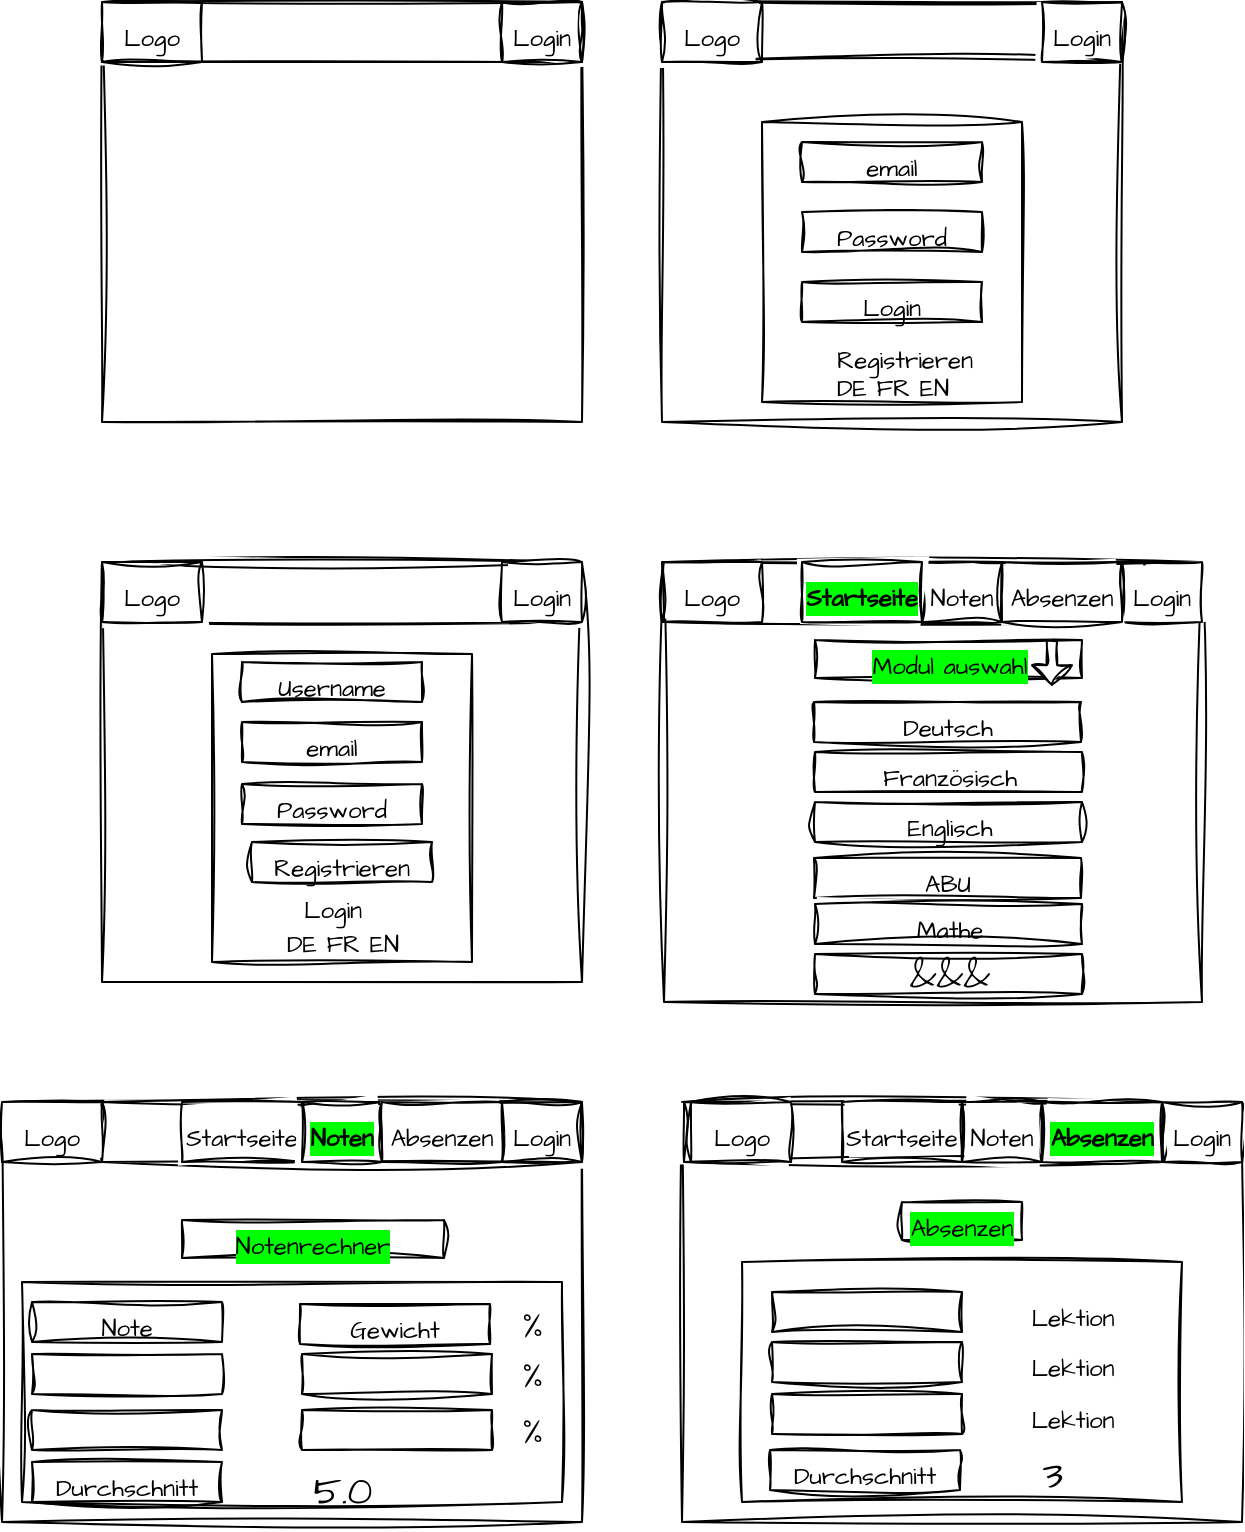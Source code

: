 <mxfile version="21.6.5" type="device">
  <diagram name="Seite-1" id="vldJ-EqdZspDW1ekzanP">
    <mxGraphModel dx="1276" dy="606" grid="1" gridSize="10" guides="1" tooltips="1" connect="1" arrows="1" fold="1" page="1" pageScale="1" pageWidth="827" pageHeight="1169" math="0" shadow="0">
      <root>
        <mxCell id="0" />
        <mxCell id="1" parent="0" />
        <mxCell id="dVyN-Xjbd-kNSb3mm1L--1" value="" style="rounded=0;whiteSpace=wrap;html=1;sketch=1;hachureGap=4;jiggle=2;curveFitting=1;fontFamily=Architects Daughter;fontSource=https%3A%2F%2Ffonts.googleapis.com%2Fcss%3Ffamily%3DArchitects%2BDaughter;fontSize=20;" parent="1" vertex="1">
          <mxGeometry x="80" y="80" width="240" height="210" as="geometry" />
        </mxCell>
        <mxCell id="dVyN-Xjbd-kNSb3mm1L--2" value="" style="rounded=0;whiteSpace=wrap;html=1;sketch=1;hachureGap=4;jiggle=2;curveFitting=1;fontFamily=Architects Daughter;fontSource=https%3A%2F%2Ffonts.googleapis.com%2Fcss%3Ffamily%3DArchitects%2BDaughter;fontSize=20;" parent="1" vertex="1">
          <mxGeometry x="80" y="80" width="240" height="30" as="geometry" />
        </mxCell>
        <mxCell id="dVyN-Xjbd-kNSb3mm1L--5" value="&lt;font style=&quot;font-size: 12px;&quot;&gt;Login&lt;/font&gt;" style="rounded=0;whiteSpace=wrap;html=1;sketch=1;hachureGap=4;jiggle=2;curveFitting=1;fontFamily=Architects Daughter;fontSource=https%3A%2F%2Ffonts.googleapis.com%2Fcss%3Ffamily%3DArchitects%2BDaughter;fontSize=20;" parent="1" vertex="1">
          <mxGeometry x="280" y="80" width="40" height="30" as="geometry" />
        </mxCell>
        <mxCell id="dVyN-Xjbd-kNSb3mm1L--7" value="" style="rounded=0;whiteSpace=wrap;html=1;sketch=1;hachureGap=4;jiggle=2;curveFitting=1;fontFamily=Architects Daughter;fontSource=https%3A%2F%2Ffonts.googleapis.com%2Fcss%3Ffamily%3DArchitects%2BDaughter;fontSize=20;" parent="1" vertex="1">
          <mxGeometry x="360" y="80" width="230" height="210" as="geometry" />
        </mxCell>
        <mxCell id="dVyN-Xjbd-kNSb3mm1L--8" value="" style="rounded=0;whiteSpace=wrap;html=1;sketch=1;hachureGap=4;jiggle=2;curveFitting=1;fontFamily=Architects Daughter;fontSource=https%3A%2F%2Ffonts.googleapis.com%2Fcss%3Ffamily%3DArchitects%2BDaughter;fontSize=20;" parent="1" vertex="1">
          <mxGeometry x="360" y="80" width="230" height="30" as="geometry" />
        </mxCell>
        <mxCell id="dVyN-Xjbd-kNSb3mm1L--10" value="&lt;font style=&quot;font-size: 12px;&quot;&gt;Login&lt;/font&gt;" style="rounded=0;whiteSpace=wrap;html=1;sketch=1;hachureGap=4;jiggle=2;curveFitting=1;fontFamily=Architects Daughter;fontSource=https%3A%2F%2Ffonts.googleapis.com%2Fcss%3Ffamily%3DArchitects%2BDaughter;fontSize=20;" parent="1" vertex="1">
          <mxGeometry x="550" y="80" width="40" height="30" as="geometry" />
        </mxCell>
        <mxCell id="dVyN-Xjbd-kNSb3mm1L--13" value="" style="rounded=0;whiteSpace=wrap;html=1;sketch=1;hachureGap=4;jiggle=2;curveFitting=1;fontFamily=Architects Daughter;fontSource=https%3A%2F%2Ffonts.googleapis.com%2Fcss%3Ffamily%3DArchitects%2BDaughter;fontSize=20;" parent="1" vertex="1">
          <mxGeometry x="410" y="140" width="130" height="140" as="geometry" />
        </mxCell>
        <mxCell id="dVyN-Xjbd-kNSb3mm1L--14" value="&lt;font style=&quot;font-size: 12px;&quot;&gt;email&lt;/font&gt;" style="rounded=0;whiteSpace=wrap;html=1;sketch=1;hachureGap=4;jiggle=2;curveFitting=1;fontFamily=Architects Daughter;fontSource=https%3A%2F%2Ffonts.googleapis.com%2Fcss%3Ffamily%3DArchitects%2BDaughter;fontSize=20;" parent="1" vertex="1">
          <mxGeometry x="430" y="150" width="90" height="20" as="geometry" />
        </mxCell>
        <mxCell id="dVyN-Xjbd-kNSb3mm1L--15" value="&lt;font style=&quot;font-size: 12px;&quot;&gt;Password&lt;/font&gt;" style="rounded=0;whiteSpace=wrap;html=1;sketch=1;hachureGap=4;jiggle=2;curveFitting=1;fontFamily=Architects Daughter;fontSource=https%3A%2F%2Ffonts.googleapis.com%2Fcss%3Ffamily%3DArchitects%2BDaughter;fontSize=20;" parent="1" vertex="1">
          <mxGeometry x="430" y="185" width="90" height="20" as="geometry" />
        </mxCell>
        <mxCell id="dVyN-Xjbd-kNSb3mm1L--16" value="&lt;font style=&quot;font-size: 12px;&quot;&gt;Login&lt;/font&gt;" style="rounded=0;whiteSpace=wrap;html=1;sketch=1;hachureGap=4;jiggle=2;curveFitting=1;fontFamily=Architects Daughter;fontSource=https%3A%2F%2Ffonts.googleapis.com%2Fcss%3Ffamily%3DArchitects%2BDaughter;fontSize=20;" parent="1" vertex="1">
          <mxGeometry x="430" y="220" width="90" height="20" as="geometry" />
        </mxCell>
        <mxCell id="dVyN-Xjbd-kNSb3mm1L--20" value="&lt;font style=&quot;font-size: 12px;&quot;&gt;Registrieren&lt;/font&gt;" style="text;html=1;align=center;verticalAlign=middle;resizable=0;points=[];autosize=1;strokeColor=none;fillColor=none;fontSize=20;fontFamily=Architects Daughter;" parent="1" vertex="1">
          <mxGeometry x="436" y="236" width="90" height="40" as="geometry" />
        </mxCell>
        <mxCell id="dVyN-Xjbd-kNSb3mm1L--21" value="" style="rounded=0;whiteSpace=wrap;html=1;sketch=1;hachureGap=4;jiggle=2;curveFitting=1;fontFamily=Architects Daughter;fontSource=https%3A%2F%2Ffonts.googleapis.com%2Fcss%3Ffamily%3DArchitects%2BDaughter;fontSize=20;" parent="1" vertex="1">
          <mxGeometry x="80" y="360" width="240" height="210" as="geometry" />
        </mxCell>
        <mxCell id="dVyN-Xjbd-kNSb3mm1L--23" value="" style="rounded=0;whiteSpace=wrap;html=1;sketch=1;hachureGap=4;jiggle=2;curveFitting=1;fontFamily=Architects Daughter;fontSource=https%3A%2F%2Ffonts.googleapis.com%2Fcss%3Ffamily%3DArchitects%2BDaughter;fontSize=20;" parent="1" vertex="1">
          <mxGeometry x="135" y="406" width="130" height="154" as="geometry" />
        </mxCell>
        <mxCell id="dVyN-Xjbd-kNSb3mm1L--24" value="" style="rounded=0;whiteSpace=wrap;html=1;sketch=1;hachureGap=4;jiggle=2;curveFitting=1;fontFamily=Architects Daughter;fontSource=https%3A%2F%2Ffonts.googleapis.com%2Fcss%3Ffamily%3DArchitects%2BDaughter;fontSize=20;" parent="1" vertex="1">
          <mxGeometry x="80" y="360" width="240" height="30" as="geometry" />
        </mxCell>
        <mxCell id="dVyN-Xjbd-kNSb3mm1L--25" value="&lt;font style=&quot;font-size: 12px;&quot;&gt;Login&lt;/font&gt;" style="rounded=0;whiteSpace=wrap;html=1;sketch=1;hachureGap=4;jiggle=2;curveFitting=1;fontFamily=Architects Daughter;fontSource=https%3A%2F%2Ffonts.googleapis.com%2Fcss%3Ffamily%3DArchitects%2BDaughter;fontSize=20;" parent="1" vertex="1">
          <mxGeometry x="280" y="360" width="40" height="30" as="geometry" />
        </mxCell>
        <mxCell id="dVyN-Xjbd-kNSb3mm1L--26" value="&lt;font style=&quot;font-size: 12px;&quot;&gt;email&lt;/font&gt;" style="rounded=0;whiteSpace=wrap;html=1;sketch=1;hachureGap=4;jiggle=2;curveFitting=1;fontFamily=Architects Daughter;fontSource=https%3A%2F%2Ffonts.googleapis.com%2Fcss%3Ffamily%3DArchitects%2BDaughter;fontSize=20;" parent="1" vertex="1">
          <mxGeometry x="150" y="440" width="90" height="20" as="geometry" />
        </mxCell>
        <mxCell id="dVyN-Xjbd-kNSb3mm1L--27" value="&lt;font style=&quot;font-size: 12px;&quot;&gt;Password&lt;/font&gt;" style="rounded=0;whiteSpace=wrap;html=1;sketch=1;hachureGap=4;jiggle=2;curveFitting=1;fontFamily=Architects Daughter;fontSource=https%3A%2F%2Ffonts.googleapis.com%2Fcss%3Ffamily%3DArchitects%2BDaughter;fontSize=20;" parent="1" vertex="1">
          <mxGeometry x="150" y="471" width="90" height="20" as="geometry" />
        </mxCell>
        <mxCell id="dVyN-Xjbd-kNSb3mm1L--28" value="&lt;font style=&quot;font-size: 12px;&quot;&gt;Username&lt;/font&gt;" style="rounded=0;whiteSpace=wrap;html=1;sketch=1;hachureGap=4;jiggle=2;curveFitting=1;fontFamily=Architects Daughter;fontSource=https%3A%2F%2Ffonts.googleapis.com%2Fcss%3Ffamily%3DArchitects%2BDaughter;fontSize=20;" parent="1" vertex="1">
          <mxGeometry x="150" y="410" width="90" height="20" as="geometry" />
        </mxCell>
        <mxCell id="dVyN-Xjbd-kNSb3mm1L--31" value="&lt;font style=&quot;font-size: 12px;&quot;&gt;Registrieren&lt;/font&gt;" style="rounded=0;whiteSpace=wrap;html=1;sketch=1;hachureGap=4;jiggle=2;curveFitting=1;fontFamily=Architects Daughter;fontSource=https%3A%2F%2Ffonts.googleapis.com%2Fcss%3Ffamily%3DArchitects%2BDaughter;fontSize=20;" parent="1" vertex="1">
          <mxGeometry x="155" y="500" width="90" height="20" as="geometry" />
        </mxCell>
        <mxCell id="dVyN-Xjbd-kNSb3mm1L--32" value="&lt;font style=&quot;font-size: 12px;&quot;&gt;Login&lt;/font&gt;" style="text;html=1;align=center;verticalAlign=middle;resizable=0;points=[];autosize=1;strokeColor=none;fillColor=none;fontSize=20;fontFamily=Architects Daughter;" parent="1" vertex="1">
          <mxGeometry x="170" y="511" width="50" height="40" as="geometry" />
        </mxCell>
        <mxCell id="dVyN-Xjbd-kNSb3mm1L--33" value="" style="rounded=0;whiteSpace=wrap;html=1;sketch=1;hachureGap=4;jiggle=2;curveFitting=1;fontFamily=Architects Daughter;fontSource=https%3A%2F%2Ffonts.googleapis.com%2Fcss%3Ffamily%3DArchitects%2BDaughter;fontSize=20;" parent="1" vertex="1">
          <mxGeometry x="361" y="360" width="269" height="220" as="geometry" />
        </mxCell>
        <mxCell id="dVyN-Xjbd-kNSb3mm1L--34" value="" style="rounded=0;whiteSpace=wrap;html=1;sketch=1;hachureGap=4;jiggle=2;curveFitting=1;fontFamily=Architects Daughter;fontSource=https%3A%2F%2Ffonts.googleapis.com%2Fcss%3Ffamily%3DArchitects%2BDaughter;fontSize=20;" parent="1" vertex="1">
          <mxGeometry x="361" y="360" width="240" height="30" as="geometry" />
        </mxCell>
        <mxCell id="dVyN-Xjbd-kNSb3mm1L--35" value="&lt;font style=&quot;font-size: 12px;&quot;&gt;Login&lt;/font&gt;" style="rounded=0;whiteSpace=wrap;html=1;sketch=1;hachureGap=4;jiggle=2;curveFitting=1;fontFamily=Architects Daughter;fontSource=https%3A%2F%2Ffonts.googleapis.com%2Fcss%3Ffamily%3DArchitects%2BDaughter;fontSize=20;" parent="1" vertex="1">
          <mxGeometry x="590" y="360" width="40" height="30" as="geometry" />
        </mxCell>
        <mxCell id="dVyN-Xjbd-kNSb3mm1L--38" value="&lt;font style=&quot;font-size: 12px; background-color: rgb(0, 255, 0);&quot;&gt;Modul auswahl&lt;/font&gt;" style="rounded=0;whiteSpace=wrap;html=1;sketch=1;hachureGap=4;jiggle=2;curveFitting=1;fontFamily=Architects Daughter;fontSource=https%3A%2F%2Ffonts.googleapis.com%2Fcss%3Ffamily%3DArchitects%2BDaughter;fontSize=20;" parent="1" vertex="1">
          <mxGeometry x="436.5" y="399" width="133.5" height="19" as="geometry" />
        </mxCell>
        <mxCell id="dVyN-Xjbd-kNSb3mm1L--39" value="" style="rounded=0;whiteSpace=wrap;html=1;sketch=1;hachureGap=4;jiggle=2;curveFitting=1;fontFamily=Architects Daughter;fontSource=https%3A%2F%2Ffonts.googleapis.com%2Fcss%3Ffamily%3DArchitects%2BDaughter;fontSize=20;" parent="1" vertex="1">
          <mxGeometry x="30" y="630" width="290" height="210" as="geometry" />
        </mxCell>
        <mxCell id="dVyN-Xjbd-kNSb3mm1L--40" value="" style="rounded=0;whiteSpace=wrap;html=1;sketch=1;hachureGap=4;jiggle=2;curveFitting=1;fontFamily=Architects Daughter;fontSource=https%3A%2F%2Ffonts.googleapis.com%2Fcss%3Ffamily%3DArchitects%2BDaughter;fontSize=20;" parent="1" vertex="1">
          <mxGeometry x="80" y="630" width="240" height="30" as="geometry" />
        </mxCell>
        <mxCell id="dVyN-Xjbd-kNSb3mm1L--41" value="&lt;font style=&quot;font-size: 12px;&quot;&gt;Login&lt;/font&gt;" style="rounded=0;whiteSpace=wrap;html=1;sketch=1;hachureGap=4;jiggle=2;curveFitting=1;fontFamily=Architects Daughter;fontSource=https%3A%2F%2Ffonts.googleapis.com%2Fcss%3Ffamily%3DArchitects%2BDaughter;fontSize=20;" parent="1" vertex="1">
          <mxGeometry x="280" y="630" width="40" height="30" as="geometry" />
        </mxCell>
        <mxCell id="dVyN-Xjbd-kNSb3mm1L--42" value="" style="rounded=0;whiteSpace=wrap;html=1;sketch=1;hachureGap=4;jiggle=2;curveFitting=1;fontFamily=Architects Daughter;fontSource=https%3A%2F%2Ffonts.googleapis.com%2Fcss%3Ffamily%3DArchitects%2BDaughter;fontSize=20;" parent="1" vertex="1">
          <mxGeometry x="370" y="630" width="280" height="210" as="geometry" />
        </mxCell>
        <mxCell id="dVyN-Xjbd-kNSb3mm1L--44" value="" style="rounded=0;whiteSpace=wrap;html=1;sketch=1;hachureGap=4;jiggle=2;curveFitting=1;fontFamily=Architects Daughter;fontSource=https%3A%2F%2Ffonts.googleapis.com%2Fcss%3Ffamily%3DArchitects%2BDaughter;fontSize=20;" parent="1" vertex="1">
          <mxGeometry x="371" y="630" width="240" height="30" as="geometry" />
        </mxCell>
        <mxCell id="dVyN-Xjbd-kNSb3mm1L--47" value="&lt;font style=&quot;font-size: 12px;&quot;&gt;Login&lt;/font&gt;" style="rounded=0;whiteSpace=wrap;html=1;sketch=1;hachureGap=4;jiggle=2;curveFitting=1;fontFamily=Architects Daughter;fontSource=https%3A%2F%2Ffonts.googleapis.com%2Fcss%3Ffamily%3DArchitects%2BDaughter;fontSize=20;" parent="1" vertex="1">
          <mxGeometry x="610" y="630" width="40" height="30" as="geometry" />
        </mxCell>
        <mxCell id="dVyN-Xjbd-kNSb3mm1L--48" value="&lt;font style=&quot;font-size: 12px; background-color: rgb(0, 255, 0);&quot;&gt;Absenzen&lt;/font&gt;" style="rounded=0;whiteSpace=wrap;html=1;sketch=1;hachureGap=4;jiggle=2;curveFitting=1;fontFamily=Architects Daughter;fontSource=https%3A%2F%2Ffonts.googleapis.com%2Fcss%3Ffamily%3DArchitects%2BDaughter;fontSize=20;" parent="1" vertex="1">
          <mxGeometry x="480" y="680" width="60" height="19" as="geometry" />
        </mxCell>
        <mxCell id="dVyN-Xjbd-kNSb3mm1L--53" value="" style="rounded=0;whiteSpace=wrap;html=1;sketch=1;hachureGap=4;jiggle=2;curveFitting=1;fontFamily=Architects Daughter;fontSource=https%3A%2F%2Ffonts.googleapis.com%2Fcss%3Ffamily%3DArchitects%2BDaughter;fontSize=20;" parent="1" vertex="1">
          <mxGeometry x="40" y="720" width="270" height="110" as="geometry" />
        </mxCell>
        <mxCell id="dVyN-Xjbd-kNSb3mm1L--54" value="" style="rounded=0;whiteSpace=wrap;html=1;sketch=1;hachureGap=4;jiggle=2;curveFitting=1;fontFamily=Architects Daughter;fontSource=https%3A%2F%2Ffonts.googleapis.com%2Fcss%3Ffamily%3DArchitects%2BDaughter;fontSize=20;" parent="1" vertex="1">
          <mxGeometry x="400" y="710" width="220" height="120" as="geometry" />
        </mxCell>
        <mxCell id="dVyN-Xjbd-kNSb3mm1L--55" value="&lt;font style=&quot;font-size: 12px; background-color: rgb(0, 255, 0);&quot;&gt;Notenrechner&lt;/font&gt;" style="rounded=0;whiteSpace=wrap;html=1;sketch=1;hachureGap=4;jiggle=2;curveFitting=1;fontFamily=Architects Daughter;fontSource=https%3A%2F%2Ffonts.googleapis.com%2Fcss%3Ffamily%3DArchitects%2BDaughter;fontSize=20;" parent="1" vertex="1">
          <mxGeometry x="120" y="689" width="131" height="19" as="geometry" />
        </mxCell>
        <mxCell id="YeKcsh7KB8F2x5Zqoop8-1" value="&lt;font style=&quot;font-size: 12px;&quot;&gt;Logo&lt;/font&gt;" style="rounded=0;whiteSpace=wrap;html=1;sketch=1;hachureGap=4;jiggle=2;curveFitting=1;fontFamily=Architects Daughter;fontSource=https%3A%2F%2Ffonts.googleapis.com%2Fcss%3Ffamily%3DArchitects%2BDaughter;fontSize=20;" vertex="1" parent="1">
          <mxGeometry x="80" y="80" width="50" height="30" as="geometry" />
        </mxCell>
        <mxCell id="YeKcsh7KB8F2x5Zqoop8-2" value="&lt;font style=&quot;font-size: 12px;&quot;&gt;Logo&lt;/font&gt;" style="rounded=0;whiteSpace=wrap;html=1;sketch=1;hachureGap=4;jiggle=2;curveFitting=1;fontFamily=Architects Daughter;fontSource=https%3A%2F%2Ffonts.googleapis.com%2Fcss%3Ffamily%3DArchitects%2BDaughter;fontSize=20;" vertex="1" parent="1">
          <mxGeometry x="360" y="80" width="50" height="30" as="geometry" />
        </mxCell>
        <mxCell id="YeKcsh7KB8F2x5Zqoop8-4" value="&lt;font style=&quot;font-size: 12px;&quot;&gt;Logo&lt;/font&gt;" style="rounded=0;whiteSpace=wrap;html=1;sketch=1;hachureGap=4;jiggle=2;curveFitting=1;fontFamily=Architects Daughter;fontSource=https%3A%2F%2Ffonts.googleapis.com%2Fcss%3Ffamily%3DArchitects%2BDaughter;fontSize=20;" vertex="1" parent="1">
          <mxGeometry x="80" y="360" width="50" height="30" as="geometry" />
        </mxCell>
        <mxCell id="YeKcsh7KB8F2x5Zqoop8-5" value="&lt;font style=&quot;font-size: 12px;&quot;&gt;Logo&lt;/font&gt;" style="rounded=0;whiteSpace=wrap;html=1;sketch=1;hachureGap=4;jiggle=2;curveFitting=1;fontFamily=Architects Daughter;fontSource=https%3A%2F%2Ffonts.googleapis.com%2Fcss%3Ffamily%3DArchitects%2BDaughter;fontSize=20;" vertex="1" parent="1">
          <mxGeometry x="360" y="360" width="50" height="30" as="geometry" />
        </mxCell>
        <mxCell id="YeKcsh7KB8F2x5Zqoop8-6" value="&lt;font style=&quot;font-size: 12px;&quot;&gt;Logo&lt;/font&gt;" style="rounded=0;whiteSpace=wrap;html=1;sketch=1;hachureGap=4;jiggle=2;curveFitting=1;fontFamily=Architects Daughter;fontSource=https%3A%2F%2Ffonts.googleapis.com%2Fcss%3Ffamily%3DArchitects%2BDaughter;fontSize=20;" vertex="1" parent="1">
          <mxGeometry x="30" y="630" width="50" height="30" as="geometry" />
        </mxCell>
        <mxCell id="YeKcsh7KB8F2x5Zqoop8-7" value="&lt;font style=&quot;font-size: 12px;&quot;&gt;Logo&lt;/font&gt;" style="rounded=0;whiteSpace=wrap;html=1;sketch=1;hachureGap=4;jiggle=2;curveFitting=1;fontFamily=Architects Daughter;fontSource=https%3A%2F%2Ffonts.googleapis.com%2Fcss%3Ffamily%3DArchitects%2BDaughter;fontSize=20;" vertex="1" parent="1">
          <mxGeometry x="374.5" y="630" width="50" height="30" as="geometry" />
        </mxCell>
        <mxCell id="YeKcsh7KB8F2x5Zqoop8-11" value="&lt;font style=&quot;font-size: 12px;&quot;&gt;Absenzen&lt;/font&gt;" style="rounded=0;whiteSpace=wrap;html=1;sketch=1;hachureGap=4;jiggle=2;curveFitting=1;fontFamily=Architects Daughter;fontSource=https%3A%2F%2Ffonts.googleapis.com%2Fcss%3Ffamily%3DArchitects%2BDaughter;fontSize=20;" vertex="1" parent="1">
          <mxGeometry x="530" y="360" width="60" height="30" as="geometry" />
        </mxCell>
        <mxCell id="YeKcsh7KB8F2x5Zqoop8-12" value="&lt;font style=&quot;font-size: 12px;&quot;&gt;Noten&lt;/font&gt;" style="rounded=0;whiteSpace=wrap;html=1;sketch=1;hachureGap=4;jiggle=2;curveFitting=1;fontFamily=Architects Daughter;fontSource=https%3A%2F%2Ffonts.googleapis.com%2Fcss%3Ffamily%3DArchitects%2BDaughter;fontSize=20;" vertex="1" parent="1">
          <mxGeometry x="490" y="360" width="40" height="30" as="geometry" />
        </mxCell>
        <mxCell id="YeKcsh7KB8F2x5Zqoop8-13" value="&lt;font style=&quot;font-size: 12px;&quot;&gt;Startseite&lt;/font&gt;" style="rounded=0;whiteSpace=wrap;html=1;sketch=1;hachureGap=4;jiggle=2;curveFitting=1;fontFamily=Architects Daughter;fontSource=https%3A%2F%2Ffonts.googleapis.com%2Fcss%3Ffamily%3DArchitects%2BDaughter;fontSize=20;" vertex="1" parent="1">
          <mxGeometry x="120" y="630" width="60" height="30" as="geometry" />
        </mxCell>
        <mxCell id="YeKcsh7KB8F2x5Zqoop8-14" value="&lt;font style=&quot;font-size: 12px;&quot;&gt;&lt;b style=&quot;background-color: rgb(0, 255, 0);&quot;&gt;Absenzen&lt;/b&gt;&lt;/font&gt;" style="rounded=0;whiteSpace=wrap;html=1;sketch=1;hachureGap=4;jiggle=2;curveFitting=1;fontFamily=Architects Daughter;fontSource=https%3A%2F%2Ffonts.googleapis.com%2Fcss%3Ffamily%3DArchitects%2BDaughter;fontSize=20;" vertex="1" parent="1">
          <mxGeometry x="550" y="630" width="60" height="30" as="geometry" />
        </mxCell>
        <mxCell id="YeKcsh7KB8F2x5Zqoop8-15" value="&lt;font style=&quot;font-size: 12px;&quot;&gt;&lt;b style=&quot;background-color: rgb(0, 255, 0);&quot;&gt;Noten&lt;/b&gt;&lt;/font&gt;" style="rounded=0;whiteSpace=wrap;html=1;sketch=1;hachureGap=4;jiggle=2;curveFitting=1;fontFamily=Architects Daughter;fontSource=https%3A%2F%2Ffonts.googleapis.com%2Fcss%3Ffamily%3DArchitects%2BDaughter;fontSize=20;" vertex="1" parent="1">
          <mxGeometry x="180" y="630" width="40" height="30" as="geometry" />
        </mxCell>
        <mxCell id="YeKcsh7KB8F2x5Zqoop8-16" value="&lt;font style=&quot;font-size: 12px;&quot;&gt;Startseite&lt;/font&gt;" style="rounded=0;whiteSpace=wrap;html=1;sketch=1;hachureGap=4;jiggle=2;curveFitting=1;fontFamily=Architects Daughter;fontSource=https%3A%2F%2Ffonts.googleapis.com%2Fcss%3Ffamily%3DArchitects%2BDaughter;fontSize=20;" vertex="1" parent="1">
          <mxGeometry x="450" y="630" width="60" height="30" as="geometry" />
        </mxCell>
        <mxCell id="YeKcsh7KB8F2x5Zqoop8-18" value="&lt;font style=&quot;font-size: 12px;&quot;&gt;Absenzen&lt;/font&gt;" style="rounded=0;whiteSpace=wrap;html=1;sketch=1;hachureGap=4;jiggle=2;curveFitting=1;fontFamily=Architects Daughter;fontSource=https%3A%2F%2Ffonts.googleapis.com%2Fcss%3Ffamily%3DArchitects%2BDaughter;fontSize=20;" vertex="1" parent="1">
          <mxGeometry x="220" y="630" width="60" height="30" as="geometry" />
        </mxCell>
        <mxCell id="YeKcsh7KB8F2x5Zqoop8-19" value="&lt;font style=&quot;font-size: 12px;&quot;&gt;Noten&lt;/font&gt;" style="rounded=0;whiteSpace=wrap;html=1;sketch=1;hachureGap=4;jiggle=2;curveFitting=1;fontFamily=Architects Daughter;fontSource=https%3A%2F%2Ffonts.googleapis.com%2Fcss%3Ffamily%3DArchitects%2BDaughter;fontSize=20;" vertex="1" parent="1">
          <mxGeometry x="510" y="630" width="40" height="30" as="geometry" />
        </mxCell>
        <mxCell id="YeKcsh7KB8F2x5Zqoop8-20" value="&lt;font style=&quot;font-size: 12px;&quot;&gt;&lt;b style=&quot;background-color: rgb(0, 255, 0);&quot;&gt;Startseite&lt;/b&gt;&lt;/font&gt;" style="rounded=0;whiteSpace=wrap;html=1;sketch=1;hachureGap=4;jiggle=2;curveFitting=1;fontFamily=Architects Daughter;fontSource=https%3A%2F%2Ffonts.googleapis.com%2Fcss%3Ffamily%3DArchitects%2BDaughter;fontSize=20;" vertex="1" parent="1">
          <mxGeometry x="430" y="360" width="60" height="30" as="geometry" />
        </mxCell>
        <mxCell id="YeKcsh7KB8F2x5Zqoop8-25" value="" style="shape=singleArrow;direction=south;whiteSpace=wrap;html=1;sketch=1;hachureGap=4;jiggle=2;curveFitting=1;fontFamily=Architects Daughter;fontSource=https%3A%2F%2Ffonts.googleapis.com%2Fcss%3Ffamily%3DArchitects%2BDaughter;fontSize=20;arrowWidth=0.26;arrowSize=0.45;" vertex="1" parent="1">
          <mxGeometry x="545" y="399.5" width="20" height="22" as="geometry" />
        </mxCell>
        <mxCell id="YeKcsh7KB8F2x5Zqoop8-27" value="&lt;font style=&quot;font-size: 12px;&quot;&gt;Note&lt;/font&gt;" style="rounded=0;whiteSpace=wrap;html=1;sketch=1;hachureGap=4;jiggle=2;curveFitting=1;fontFamily=Architects Daughter;fontSource=https%3A%2F%2Ffonts.googleapis.com%2Fcss%3Ffamily%3DArchitects%2BDaughter;fontSize=20;" vertex="1" parent="1">
          <mxGeometry x="45" y="730" width="95" height="20" as="geometry" />
        </mxCell>
        <mxCell id="YeKcsh7KB8F2x5Zqoop8-28" value="&lt;font style=&quot;font-size: 12px;&quot;&gt;Gewicht&lt;/font&gt;" style="rounded=0;whiteSpace=wrap;html=1;sketch=1;hachureGap=4;jiggle=2;curveFitting=1;fontFamily=Architects Daughter;fontSource=https%3A%2F%2Ffonts.googleapis.com%2Fcss%3Ffamily%3DArchitects%2BDaughter;fontSize=20;" vertex="1" parent="1">
          <mxGeometry x="179" y="731" width="95" height="20" as="geometry" />
        </mxCell>
        <mxCell id="YeKcsh7KB8F2x5Zqoop8-29" value="" style="rounded=0;whiteSpace=wrap;html=1;sketch=1;hachureGap=4;jiggle=2;curveFitting=1;fontFamily=Architects Daughter;fontSource=https%3A%2F%2Ffonts.googleapis.com%2Fcss%3Ffamily%3DArchitects%2BDaughter;fontSize=20;" vertex="1" parent="1">
          <mxGeometry x="45" y="756" width="95" height="20" as="geometry" />
        </mxCell>
        <mxCell id="YeKcsh7KB8F2x5Zqoop8-30" value="" style="rounded=0;whiteSpace=wrap;html=1;sketch=1;hachureGap=4;jiggle=2;curveFitting=1;fontFamily=Architects Daughter;fontSource=https%3A%2F%2Ffonts.googleapis.com%2Fcss%3Ffamily%3DArchitects%2BDaughter;fontSize=20;" vertex="1" parent="1">
          <mxGeometry x="180" y="756" width="95" height="20" as="geometry" />
        </mxCell>
        <mxCell id="YeKcsh7KB8F2x5Zqoop8-31" value="" style="rounded=0;whiteSpace=wrap;html=1;sketch=1;hachureGap=4;jiggle=2;curveFitting=1;fontFamily=Architects Daughter;fontSource=https%3A%2F%2Ffonts.googleapis.com%2Fcss%3Ffamily%3DArchitects%2BDaughter;fontSize=20;" vertex="1" parent="1">
          <mxGeometry x="45" y="784" width="95" height="20" as="geometry" />
        </mxCell>
        <mxCell id="YeKcsh7KB8F2x5Zqoop8-32" value="" style="rounded=0;whiteSpace=wrap;html=1;sketch=1;hachureGap=4;jiggle=2;curveFitting=1;fontFamily=Architects Daughter;fontSource=https%3A%2F%2Ffonts.googleapis.com%2Fcss%3Ffamily%3DArchitects%2BDaughter;fontSize=20;" vertex="1" parent="1">
          <mxGeometry x="180" y="784" width="95" height="20" as="geometry" />
        </mxCell>
        <mxCell id="YeKcsh7KB8F2x5Zqoop8-33" value="&lt;font style=&quot;font-size: 12px;&quot;&gt;Durchschnitt&lt;/font&gt;" style="rounded=0;whiteSpace=wrap;html=1;sketch=1;hachureGap=4;jiggle=2;curveFitting=1;fontFamily=Architects Daughter;fontSource=https%3A%2F%2Ffonts.googleapis.com%2Fcss%3Ffamily%3DArchitects%2BDaughter;fontSize=20;" vertex="1" parent="1">
          <mxGeometry x="45" y="810" width="95" height="20" as="geometry" />
        </mxCell>
        <mxCell id="YeKcsh7KB8F2x5Zqoop8-35" value="5.0" style="text;html=1;align=center;verticalAlign=middle;resizable=0;points=[];autosize=1;strokeColor=none;fillColor=none;fontSize=20;fontFamily=Architects Daughter;" vertex="1" parent="1">
          <mxGeometry x="175" y="804" width="50" height="40" as="geometry" />
        </mxCell>
        <mxCell id="YeKcsh7KB8F2x5Zqoop8-38" value="%" style="text;html=1;align=center;verticalAlign=middle;resizable=0;points=[];autosize=1;strokeColor=none;fillColor=none;fontSize=20;fontFamily=Architects Daughter;" vertex="1" parent="1">
          <mxGeometry x="280" y="774" width="30" height="40" as="geometry" />
        </mxCell>
        <mxCell id="YeKcsh7KB8F2x5Zqoop8-39" value="%" style="text;html=1;align=center;verticalAlign=middle;resizable=0;points=[];autosize=1;strokeColor=none;fillColor=none;fontSize=20;fontFamily=Architects Daughter;" vertex="1" parent="1">
          <mxGeometry x="280" y="721" width="30" height="40" as="geometry" />
        </mxCell>
        <mxCell id="YeKcsh7KB8F2x5Zqoop8-40" value="%" style="text;html=1;align=center;verticalAlign=middle;resizable=0;points=[];autosize=1;strokeColor=none;fillColor=none;fontSize=20;fontFamily=Architects Daughter;" vertex="1" parent="1">
          <mxGeometry x="280" y="746" width="30" height="40" as="geometry" />
        </mxCell>
        <mxCell id="YeKcsh7KB8F2x5Zqoop8-41" value="" style="rounded=0;whiteSpace=wrap;html=1;sketch=1;hachureGap=4;jiggle=2;curveFitting=1;fontFamily=Architects Daughter;fontSource=https%3A%2F%2Ffonts.googleapis.com%2Fcss%3Ffamily%3DArchitects%2BDaughter;fontSize=20;" vertex="1" parent="1">
          <mxGeometry x="415" y="725" width="95" height="20" as="geometry" />
        </mxCell>
        <mxCell id="YeKcsh7KB8F2x5Zqoop8-42" value="&lt;font style=&quot;font-size: 12px;&quot;&gt;Lektion&lt;/font&gt;" style="text;html=1;align=center;verticalAlign=middle;resizable=0;points=[];autosize=1;strokeColor=none;fillColor=none;fontSize=20;fontFamily=Architects Daughter;" vertex="1" parent="1">
          <mxGeometry x="530" y="715" width="70" height="40" as="geometry" />
        </mxCell>
        <mxCell id="YeKcsh7KB8F2x5Zqoop8-43" value="&lt;font style=&quot;font-size: 12px;&quot;&gt;Lektion&lt;/font&gt;" style="text;html=1;align=center;verticalAlign=middle;resizable=0;points=[];autosize=1;strokeColor=none;fillColor=none;fontSize=20;fontFamily=Architects Daughter;" vertex="1" parent="1">
          <mxGeometry x="530" y="766" width="70" height="40" as="geometry" />
        </mxCell>
        <mxCell id="YeKcsh7KB8F2x5Zqoop8-44" value="" style="rounded=0;whiteSpace=wrap;html=1;sketch=1;hachureGap=4;jiggle=2;curveFitting=1;fontFamily=Architects Daughter;fontSource=https%3A%2F%2Ffonts.googleapis.com%2Fcss%3Ffamily%3DArchitects%2BDaughter;fontSize=20;" vertex="1" parent="1">
          <mxGeometry x="415" y="750" width="95" height="20" as="geometry" />
        </mxCell>
        <mxCell id="YeKcsh7KB8F2x5Zqoop8-45" value="" style="rounded=0;whiteSpace=wrap;html=1;sketch=1;hachureGap=4;jiggle=2;curveFitting=1;fontFamily=Architects Daughter;fontSource=https%3A%2F%2Ffonts.googleapis.com%2Fcss%3Ffamily%3DArchitects%2BDaughter;fontSize=20;" vertex="1" parent="1">
          <mxGeometry x="415" y="776" width="95" height="20" as="geometry" />
        </mxCell>
        <mxCell id="YeKcsh7KB8F2x5Zqoop8-47" value="&lt;font style=&quot;font-size: 12px;&quot;&gt;Durchschnitt&lt;/font&gt;" style="rounded=0;whiteSpace=wrap;html=1;sketch=1;hachureGap=4;jiggle=2;curveFitting=1;fontFamily=Architects Daughter;fontSource=https%3A%2F%2Ffonts.googleapis.com%2Fcss%3Ffamily%3DArchitects%2BDaughter;fontSize=20;" vertex="1" parent="1">
          <mxGeometry x="414" y="804" width="95" height="20" as="geometry" />
        </mxCell>
        <mxCell id="YeKcsh7KB8F2x5Zqoop8-48" value="&lt;font style=&quot;font-size: 12px;&quot;&gt;Lektion&lt;/font&gt;" style="text;html=1;align=center;verticalAlign=middle;resizable=0;points=[];autosize=1;strokeColor=none;fillColor=none;fontSize=20;fontFamily=Architects Daughter;" vertex="1" parent="1">
          <mxGeometry x="530" y="740" width="70" height="40" as="geometry" />
        </mxCell>
        <mxCell id="YeKcsh7KB8F2x5Zqoop8-49" value="3" style="text;html=1;align=center;verticalAlign=middle;resizable=0;points=[];autosize=1;strokeColor=none;fillColor=none;fontSize=20;fontFamily=Architects Daughter;" vertex="1" parent="1">
          <mxGeometry x="540" y="796" width="30" height="40" as="geometry" />
        </mxCell>
        <mxCell id="YeKcsh7KB8F2x5Zqoop8-56" value="&lt;font style=&quot;font-size: 12px;&quot;&gt;Deutsch&lt;/font&gt;" style="rounded=0;whiteSpace=wrap;html=1;sketch=1;hachureGap=4;jiggle=2;curveFitting=1;fontFamily=Architects Daughter;fontSource=https%3A%2F%2Ffonts.googleapis.com%2Fcss%3Ffamily%3DArchitects%2BDaughter;fontSize=20;" vertex="1" parent="1">
          <mxGeometry x="436" y="430" width="133.5" height="20" as="geometry" />
        </mxCell>
        <mxCell id="YeKcsh7KB8F2x5Zqoop8-60" value="&lt;font style=&quot;font-size: 12px;&quot;&gt;Französisch&lt;/font&gt;" style="rounded=0;whiteSpace=wrap;html=1;sketch=1;hachureGap=4;jiggle=2;curveFitting=1;fontFamily=Architects Daughter;fontSource=https%3A%2F%2Ffonts.googleapis.com%2Fcss%3Ffamily%3DArchitects%2BDaughter;fontSize=20;" vertex="1" parent="1">
          <mxGeometry x="436.5" y="455" width="133.5" height="20" as="geometry" />
        </mxCell>
        <mxCell id="YeKcsh7KB8F2x5Zqoop8-61" value="&lt;font style=&quot;font-size: 12px;&quot;&gt;Englisch&lt;/font&gt;" style="rounded=0;whiteSpace=wrap;html=1;sketch=1;hachureGap=4;jiggle=2;curveFitting=1;fontFamily=Architects Daughter;fontSource=https%3A%2F%2Ffonts.googleapis.com%2Fcss%3Ffamily%3DArchitects%2BDaughter;fontSize=20;" vertex="1" parent="1">
          <mxGeometry x="436.5" y="480" width="133.5" height="20" as="geometry" />
        </mxCell>
        <mxCell id="YeKcsh7KB8F2x5Zqoop8-62" value="&lt;font style=&quot;font-size: 12px;&quot;&gt;ABU&lt;/font&gt;" style="rounded=0;whiteSpace=wrap;html=1;sketch=1;hachureGap=4;jiggle=2;curveFitting=1;fontFamily=Architects Daughter;fontSource=https%3A%2F%2Ffonts.googleapis.com%2Fcss%3Ffamily%3DArchitects%2BDaughter;fontSize=20;" vertex="1" parent="1">
          <mxGeometry x="436" y="508" width="133.5" height="20" as="geometry" />
        </mxCell>
        <mxCell id="YeKcsh7KB8F2x5Zqoop8-63" value="&lt;font style=&quot;font-size: 12px;&quot;&gt;Mathe&lt;/font&gt;" style="rounded=0;whiteSpace=wrap;html=1;sketch=1;hachureGap=4;jiggle=2;curveFitting=1;fontFamily=Architects Daughter;fontSource=https%3A%2F%2Ffonts.googleapis.com%2Fcss%3Ffamily%3DArchitects%2BDaughter;fontSize=20;" vertex="1" parent="1">
          <mxGeometry x="436.5" y="531" width="133.5" height="20" as="geometry" />
        </mxCell>
        <mxCell id="YeKcsh7KB8F2x5Zqoop8-64" value="&amp;amp;&amp;amp;&amp;amp;" style="rounded=0;whiteSpace=wrap;html=1;sketch=1;hachureGap=4;jiggle=2;curveFitting=1;fontFamily=Architects Daughter;fontSource=https%3A%2F%2Ffonts.googleapis.com%2Fcss%3Ffamily%3DArchitects%2BDaughter;fontSize=20;" vertex="1" parent="1">
          <mxGeometry x="436.5" y="556" width="133.5" height="20" as="geometry" />
        </mxCell>
        <mxCell id="YeKcsh7KB8F2x5Zqoop8-65" value="&lt;font style=&quot;font-size: 12px;&quot;&gt;DE FR EN&lt;/font&gt;" style="text;html=1;align=center;verticalAlign=middle;resizable=0;points=[];autosize=1;strokeColor=none;fillColor=none;fontSize=20;fontFamily=Architects Daughter;" vertex="1" parent="1">
          <mxGeometry x="160" y="528" width="80" height="40" as="geometry" />
        </mxCell>
        <mxCell id="YeKcsh7KB8F2x5Zqoop8-66" value="&lt;font style=&quot;font-size: 12px;&quot;&gt;DE FR EN&lt;/font&gt;" style="text;html=1;align=center;verticalAlign=middle;resizable=0;points=[];autosize=1;strokeColor=none;fillColor=none;fontSize=20;fontFamily=Architects Daughter;" vertex="1" parent="1">
          <mxGeometry x="435" y="250" width="80" height="40" as="geometry" />
        </mxCell>
      </root>
    </mxGraphModel>
  </diagram>
</mxfile>
